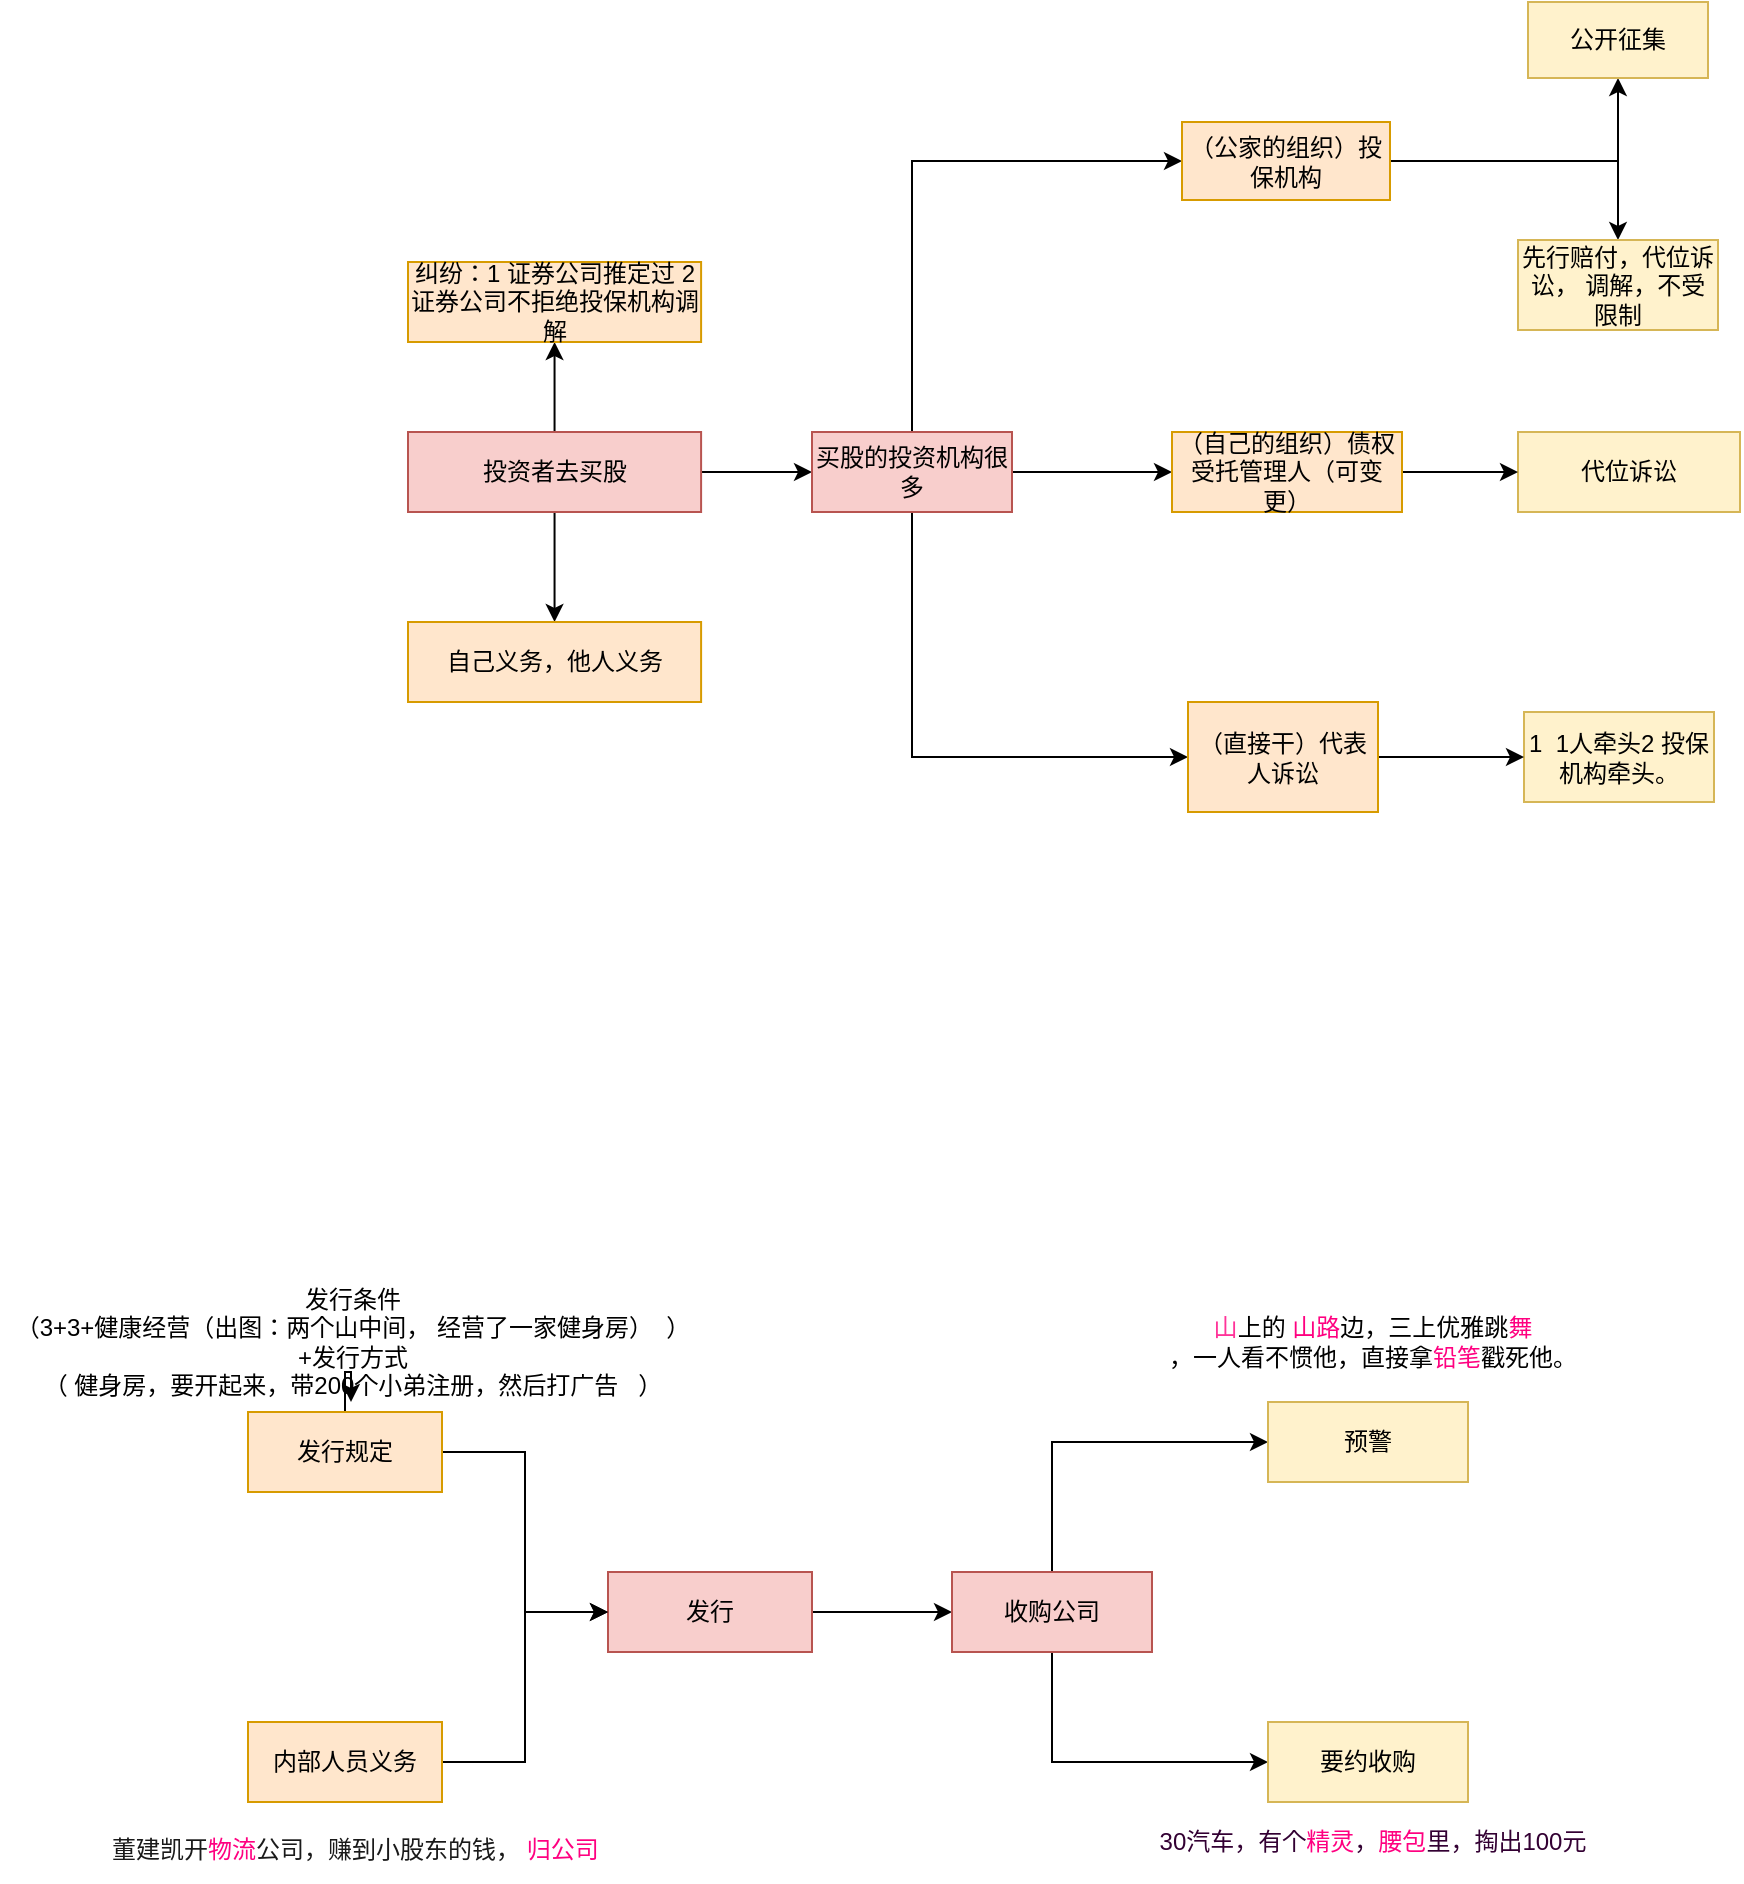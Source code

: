 <mxfile version="17.4.6" type="github">
  <diagram id="C5RBs43oDa-KdzZeNtuy" name="Page-1">
    <mxGraphModel dx="2544" dy="1974" grid="1" gridSize="10" guides="1" tooltips="1" connect="1" arrows="1" fold="1" page="1" pageScale="1" pageWidth="827" pageHeight="1169" math="0" shadow="0">
      <root>
        <mxCell id="WIyWlLk6GJQsqaUBKTNV-0" />
        <mxCell id="WIyWlLk6GJQsqaUBKTNV-1" parent="WIyWlLk6GJQsqaUBKTNV-0" />
        <mxCell id="gxBk6NtYpcpW8_uY6UVW-4" value="" style="edgeStyle=orthogonalEdgeStyle;rounded=0;orthogonalLoop=1;jettySize=auto;html=1;" edge="1" parent="WIyWlLk6GJQsqaUBKTNV-1" source="gxBk6NtYpcpW8_uY6UVW-0" target="gxBk6NtYpcpW8_uY6UVW-3">
          <mxGeometry relative="1" as="geometry" />
        </mxCell>
        <mxCell id="gxBk6NtYpcpW8_uY6UVW-6" value="" style="edgeStyle=orthogonalEdgeStyle;rounded=0;orthogonalLoop=1;jettySize=auto;html=1;" edge="1" parent="WIyWlLk6GJQsqaUBKTNV-1" source="gxBk6NtYpcpW8_uY6UVW-0" target="gxBk6NtYpcpW8_uY6UVW-5">
          <mxGeometry relative="1" as="geometry" />
        </mxCell>
        <mxCell id="gxBk6NtYpcpW8_uY6UVW-46" style="edgeStyle=orthogonalEdgeStyle;rounded=0;orthogonalLoop=1;jettySize=auto;html=1;exitX=1;exitY=0.5;exitDx=0;exitDy=0;entryX=0;entryY=0.5;entryDx=0;entryDy=0;" edge="1" parent="WIyWlLk6GJQsqaUBKTNV-1" source="gxBk6NtYpcpW8_uY6UVW-0" target="gxBk6NtYpcpW8_uY6UVW-16">
          <mxGeometry relative="1" as="geometry" />
        </mxCell>
        <mxCell id="gxBk6NtYpcpW8_uY6UVW-0" value="投资者去买股" style="rounded=0;whiteSpace=wrap;html=1;fillColor=#f8cecc;strokeColor=#b85450;" vertex="1" parent="WIyWlLk6GJQsqaUBKTNV-1">
          <mxGeometry x="-800" y="-545" width="146.549" height="40" as="geometry" />
        </mxCell>
        <mxCell id="gxBk6NtYpcpW8_uY6UVW-3" value="自己义务，他人义务" style="rounded=0;whiteSpace=wrap;html=1;fillColor=#ffe6cc;strokeColor=#d79b00;" vertex="1" parent="WIyWlLk6GJQsqaUBKTNV-1">
          <mxGeometry x="-800" y="-450" width="146.549" height="40" as="geometry" />
        </mxCell>
        <mxCell id="gxBk6NtYpcpW8_uY6UVW-5" value="纠纷：1 证券公司推定过 2 证券公司不拒绝投保机构调解" style="rounded=0;whiteSpace=wrap;html=1;fillColor=#ffe6cc;strokeColor=#d79b00;" vertex="1" parent="WIyWlLk6GJQsqaUBKTNV-1">
          <mxGeometry x="-800" y="-630" width="146.549" height="40" as="geometry" />
        </mxCell>
        <mxCell id="gxBk6NtYpcpW8_uY6UVW-24" value="" style="edgeStyle=orthogonalEdgeStyle;rounded=0;orthogonalLoop=1;jettySize=auto;html=1;exitX=1;exitY=0.5;exitDx=0;exitDy=0;" edge="1" source="gxBk6NtYpcpW8_uY6UVW-17" target="gxBk6NtYpcpW8_uY6UVW-27" parent="WIyWlLk6GJQsqaUBKTNV-1">
          <mxGeometry relative="1" as="geometry">
            <mxPoint x="-270" y="-710" as="sourcePoint" />
          </mxGeometry>
        </mxCell>
        <mxCell id="gxBk6NtYpcpW8_uY6UVW-25" value="" style="edgeStyle=orthogonalEdgeStyle;rounded=0;orthogonalLoop=1;jettySize=auto;html=1;exitX=1;exitY=0.5;exitDx=0;exitDy=0;" edge="1" source="gxBk6NtYpcpW8_uY6UVW-17" target="gxBk6NtYpcpW8_uY6UVW-28" parent="WIyWlLk6GJQsqaUBKTNV-1">
          <mxGeometry relative="1" as="geometry">
            <mxPoint x="-240" y="-705" as="sourcePoint" />
          </mxGeometry>
        </mxCell>
        <mxCell id="gxBk6NtYpcpW8_uY6UVW-27" value="公开征集" style="whiteSpace=wrap;html=1;fillColor=#fff2cc;strokeColor=#d6b656;" vertex="1" parent="WIyWlLk6GJQsqaUBKTNV-1">
          <mxGeometry x="-240" y="-760" width="90" height="38" as="geometry" />
        </mxCell>
        <mxCell id="gxBk6NtYpcpW8_uY6UVW-28" value="先行赔付，代位诉讼， 调解，不受限制" style="whiteSpace=wrap;html=1;fillColor=#fff2cc;strokeColor=#d6b656;" vertex="1" parent="WIyWlLk6GJQsqaUBKTNV-1">
          <mxGeometry x="-245" y="-641" width="100" height="45" as="geometry" />
        </mxCell>
        <mxCell id="gxBk6NtYpcpW8_uY6UVW-32" style="edgeStyle=orthogonalEdgeStyle;rounded=0;orthogonalLoop=1;jettySize=auto;html=1;exitX=0.5;exitY=1;exitDx=0;exitDy=0;" edge="1" parent="WIyWlLk6GJQsqaUBKTNV-1" source="gxBk6NtYpcpW8_uY6UVW-27" target="gxBk6NtYpcpW8_uY6UVW-27">
          <mxGeometry relative="1" as="geometry" />
        </mxCell>
        <mxCell id="gxBk6NtYpcpW8_uY6UVW-33" value="代位诉讼" style="whiteSpace=wrap;html=1;fillColor=#fff2cc;strokeColor=#d6b656;" vertex="1" parent="WIyWlLk6GJQsqaUBKTNV-1">
          <mxGeometry x="-245" y="-545" width="111" height="40" as="geometry" />
        </mxCell>
        <mxCell id="gxBk6NtYpcpW8_uY6UVW-34" value="" style="edgeStyle=orthogonalEdgeStyle;rounded=0;orthogonalLoop=1;jettySize=auto;html=1;" edge="1" parent="WIyWlLk6GJQsqaUBKTNV-1" source="gxBk6NtYpcpW8_uY6UVW-18" target="gxBk6NtYpcpW8_uY6UVW-33">
          <mxGeometry relative="1" as="geometry" />
        </mxCell>
        <mxCell id="gxBk6NtYpcpW8_uY6UVW-48" value="1&amp;nbsp; 1人牵头2 投保机构牵头。" style="whiteSpace=wrap;html=1;fillColor=#fff2cc;strokeColor=#d6b656;" vertex="1" parent="WIyWlLk6GJQsqaUBKTNV-1">
          <mxGeometry x="-242" y="-405" width="95" height="45" as="geometry" />
        </mxCell>
        <mxCell id="gxBk6NtYpcpW8_uY6UVW-49" value="" style="edgeStyle=orthogonalEdgeStyle;rounded=0;orthogonalLoop=1;jettySize=auto;html=1;" edge="1" parent="WIyWlLk6GJQsqaUBKTNV-1" source="gxBk6NtYpcpW8_uY6UVW-35" target="gxBk6NtYpcpW8_uY6UVW-48">
          <mxGeometry relative="1" as="geometry" />
        </mxCell>
        <mxCell id="gxBk6NtYpcpW8_uY6UVW-38" style="edgeStyle=orthogonalEdgeStyle;rounded=0;orthogonalLoop=1;jettySize=auto;html=1;exitX=1;exitY=0.5;exitDx=0;exitDy=0;entryX=0;entryY=0.5;entryDx=0;entryDy=0;" edge="1" parent="WIyWlLk6GJQsqaUBKTNV-1" source="gxBk6NtYpcpW8_uY6UVW-16" target="gxBk6NtYpcpW8_uY6UVW-18">
          <mxGeometry relative="1" as="geometry" />
        </mxCell>
        <mxCell id="gxBk6NtYpcpW8_uY6UVW-44" style="edgeStyle=orthogonalEdgeStyle;rounded=0;orthogonalLoop=1;jettySize=auto;html=1;exitX=0.5;exitY=1;exitDx=0;exitDy=0;entryX=0;entryY=0.5;entryDx=0;entryDy=0;" edge="1" parent="WIyWlLk6GJQsqaUBKTNV-1" source="gxBk6NtYpcpW8_uY6UVW-16" target="gxBk6NtYpcpW8_uY6UVW-35">
          <mxGeometry relative="1" as="geometry" />
        </mxCell>
        <mxCell id="gxBk6NtYpcpW8_uY6UVW-45" style="edgeStyle=orthogonalEdgeStyle;rounded=0;orthogonalLoop=1;jettySize=auto;html=1;exitX=0.5;exitY=0;exitDx=0;exitDy=0;entryX=0;entryY=0.5;entryDx=0;entryDy=0;" edge="1" parent="WIyWlLk6GJQsqaUBKTNV-1" source="gxBk6NtYpcpW8_uY6UVW-16" target="gxBk6NtYpcpW8_uY6UVW-17">
          <mxGeometry relative="1" as="geometry" />
        </mxCell>
        <mxCell id="gxBk6NtYpcpW8_uY6UVW-16" value="买股的投资机构很多" style="whiteSpace=wrap;html=1;fillColor=#f8cecc;strokeColor=#b85450;" vertex="1" parent="WIyWlLk6GJQsqaUBKTNV-1">
          <mxGeometry x="-598" y="-545" width="100" height="40" as="geometry" />
        </mxCell>
        <mxCell id="gxBk6NtYpcpW8_uY6UVW-17" value="（公家的组织）投保机构" style="whiteSpace=wrap;html=1;fillColor=#ffe6cc;strokeColor=#d79b00;" vertex="1" parent="WIyWlLk6GJQsqaUBKTNV-1">
          <mxGeometry x="-413" y="-700" width="104" height="39" as="geometry" />
        </mxCell>
        <mxCell id="gxBk6NtYpcpW8_uY6UVW-35" value="（直接干）代表人诉讼" style="whiteSpace=wrap;html=1;fillColor=#ffe6cc;strokeColor=#d79b00;" vertex="1" parent="WIyWlLk6GJQsqaUBKTNV-1">
          <mxGeometry x="-410" y="-410" width="95" height="55" as="geometry" />
        </mxCell>
        <mxCell id="gxBk6NtYpcpW8_uY6UVW-18" value="（自己的组织）债权受托管理人（可变更）" style="whiteSpace=wrap;html=1;fillColor=#ffe6cc;strokeColor=#d79b00;" vertex="1" parent="WIyWlLk6GJQsqaUBKTNV-1">
          <mxGeometry x="-418" y="-545" width="115" height="40" as="geometry" />
        </mxCell>
        <mxCell id="gxBk6NtYpcpW8_uY6UVW-67" style="edgeStyle=orthogonalEdgeStyle;rounded=0;orthogonalLoop=1;jettySize=auto;html=1;exitX=1;exitY=0.5;exitDx=0;exitDy=0;entryX=0;entryY=0.5;entryDx=0;entryDy=0;" edge="1" parent="WIyWlLk6GJQsqaUBKTNV-1" source="gxBk6NtYpcpW8_uY6UVW-68" target="gxBk6NtYpcpW8_uY6UVW-71">
          <mxGeometry relative="1" as="geometry" />
        </mxCell>
        <mxCell id="gxBk6NtYpcpW8_uY6UVW-68" value="发行" style="rounded=0;whiteSpace=wrap;html=1;fillColor=#f8cecc;strokeColor=#b85450;" vertex="1" parent="WIyWlLk6GJQsqaUBKTNV-1">
          <mxGeometry x="-700" y="25" width="102" height="40" as="geometry" />
        </mxCell>
        <mxCell id="gxBk6NtYpcpW8_uY6UVW-78" style="edgeStyle=orthogonalEdgeStyle;rounded=0;orthogonalLoop=1;jettySize=auto;html=1;exitX=1;exitY=0.5;exitDx=0;exitDy=0;entryX=0;entryY=0.5;entryDx=0;entryDy=0;fontFamily=Helvetica;fontSize=12;fontColor=default;" edge="1" parent="WIyWlLk6GJQsqaUBKTNV-1" source="gxBk6NtYpcpW8_uY6UVW-69" target="gxBk6NtYpcpW8_uY6UVW-68">
          <mxGeometry relative="1" as="geometry" />
        </mxCell>
        <mxCell id="gxBk6NtYpcpW8_uY6UVW-88" value="" style="edgeStyle=orthogonalEdgeStyle;rounded=0;orthogonalLoop=1;jettySize=auto;html=1;fontFamily=Helvetica;fontSize=12;fontColor=default;" edge="1" parent="WIyWlLk6GJQsqaUBKTNV-1" source="gxBk6NtYpcpW8_uY6UVW-69" target="gxBk6NtYpcpW8_uY6UVW-84">
          <mxGeometry relative="1" as="geometry" />
        </mxCell>
        <mxCell id="gxBk6NtYpcpW8_uY6UVW-69" value="发行规定" style="rounded=0;whiteSpace=wrap;html=1;fillColor=#ffe6cc;strokeColor=#d79b00;" vertex="1" parent="WIyWlLk6GJQsqaUBKTNV-1">
          <mxGeometry x="-880" y="-55" width="97" height="40" as="geometry" />
        </mxCell>
        <mxCell id="gxBk6NtYpcpW8_uY6UVW-80" style="edgeStyle=orthogonalEdgeStyle;rounded=0;orthogonalLoop=1;jettySize=auto;html=1;exitX=1;exitY=0.5;exitDx=0;exitDy=0;entryX=0;entryY=0.5;entryDx=0;entryDy=0;fontFamily=Helvetica;fontSize=12;fontColor=default;" edge="1" parent="WIyWlLk6GJQsqaUBKTNV-1" source="gxBk6NtYpcpW8_uY6UVW-70" target="gxBk6NtYpcpW8_uY6UVW-68">
          <mxGeometry relative="1" as="geometry" />
        </mxCell>
        <mxCell id="gxBk6NtYpcpW8_uY6UVW-70" value="内部人员义务" style="rounded=0;whiteSpace=wrap;html=1;fillColor=#ffe6cc;strokeColor=#d79b00;" vertex="1" parent="WIyWlLk6GJQsqaUBKTNV-1">
          <mxGeometry x="-880" y="100" width="97" height="40" as="geometry" />
        </mxCell>
        <mxCell id="gxBk6NtYpcpW8_uY6UVW-82" style="edgeStyle=orthogonalEdgeStyle;rounded=0;orthogonalLoop=1;jettySize=auto;html=1;exitX=0.5;exitY=0;exitDx=0;exitDy=0;entryX=0;entryY=0.5;entryDx=0;entryDy=0;fontFamily=Helvetica;fontSize=12;fontColor=default;" edge="1" parent="WIyWlLk6GJQsqaUBKTNV-1" source="gxBk6NtYpcpW8_uY6UVW-71" target="gxBk6NtYpcpW8_uY6UVW-72">
          <mxGeometry relative="1" as="geometry" />
        </mxCell>
        <mxCell id="gxBk6NtYpcpW8_uY6UVW-83" style="edgeStyle=orthogonalEdgeStyle;rounded=0;orthogonalLoop=1;jettySize=auto;html=1;exitX=0.5;exitY=1;exitDx=0;exitDy=0;entryX=0;entryY=0.5;entryDx=0;entryDy=0;fontFamily=Helvetica;fontSize=12;fontColor=default;" edge="1" parent="WIyWlLk6GJQsqaUBKTNV-1" source="gxBk6NtYpcpW8_uY6UVW-71" target="gxBk6NtYpcpW8_uY6UVW-74">
          <mxGeometry relative="1" as="geometry" />
        </mxCell>
        <mxCell id="gxBk6NtYpcpW8_uY6UVW-71" value="收购公司" style="whiteSpace=wrap;html=1;fillColor=#f8cecc;strokeColor=#b85450;" vertex="1" parent="WIyWlLk6GJQsqaUBKTNV-1">
          <mxGeometry x="-528" y="25" width="100" height="40" as="geometry" />
        </mxCell>
        <mxCell id="gxBk6NtYpcpW8_uY6UVW-72" value="预警" style="whiteSpace=wrap;html=1;fillColor=#fff2cc;strokeColor=#d6b656;" vertex="1" parent="WIyWlLk6GJQsqaUBKTNV-1">
          <mxGeometry x="-370" y="-60" width="100" height="40" as="geometry" />
        </mxCell>
        <mxCell id="gxBk6NtYpcpW8_uY6UVW-74" value="要约收购" style="whiteSpace=wrap;html=1;fillColor=#fff2cc;strokeColor=#d6b656;" vertex="1" parent="WIyWlLk6GJQsqaUBKTNV-1">
          <mxGeometry x="-370" y="100" width="100" height="40" as="geometry" />
        </mxCell>
        <mxCell id="gxBk6NtYpcpW8_uY6UVW-84" value="发行条件&lt;br&gt;（3+3+健康经营（出图：两个山中间， 经营了一家健身房）&amp;nbsp; ）&lt;br&gt;+发行方式 &lt;br&gt;（ 健身房，要开起来，带200个小弟注册，然后打广告&amp;nbsp; &amp;nbsp;）" style="text;html=1;align=center;verticalAlign=middle;resizable=0;points=[];autosize=1;strokeColor=none;fillColor=none;fontSize=12;fontFamily=Helvetica;fontColor=default;" vertex="1" parent="WIyWlLk6GJQsqaUBKTNV-1">
          <mxGeometry x="-1003.45" y="-120" width="350" height="60" as="geometry" />
        </mxCell>
        <mxCell id="gxBk6NtYpcpW8_uY6UVW-89" value="&lt;font color=&quot;#ff3399&quot;&gt;山&lt;/font&gt;上的 &lt;font color=&quot;#ff0080&quot;&gt;山路&lt;/font&gt;边，三上优雅跳&lt;font color=&quot;#ff0080&quot;&gt;舞&lt;/font&gt;&lt;br&gt;，一人看不惯他，直接拿&lt;font color=&quot;#ff0080&quot;&gt;铅笔&lt;/font&gt;戳死他。" style="text;html=1;align=center;verticalAlign=middle;resizable=0;points=[];autosize=1;strokeColor=none;fillColor=none;fontSize=12;fontFamily=Helvetica;fontColor=default;" vertex="1" parent="WIyWlLk6GJQsqaUBKTNV-1">
          <mxGeometry x="-428" y="-105" width="220" height="30" as="geometry" />
        </mxCell>
        <mxCell id="gxBk6NtYpcpW8_uY6UVW-90" value="&lt;font color=&quot;#1a1a1a&quot;&gt;董建凯开&lt;/font&gt;物流&lt;font color=&quot;#1a1a1a&quot;&gt;公司，赚到小股东的钱， &lt;/font&gt;归公司" style="text;whiteSpace=wrap;html=1;fontSize=12;fontFamily=Helvetica;fontColor=#FF0080;" vertex="1" parent="WIyWlLk6GJQsqaUBKTNV-1">
          <mxGeometry x="-950" y="150" width="270" height="30" as="geometry" />
        </mxCell>
        <mxCell id="gxBk6NtYpcpW8_uY6UVW-91" value="&lt;font color=&quot;#330033&quot;&gt;30汽车，有个&lt;/font&gt;精灵&lt;font color=&quot;#330033&quot;&gt;，&lt;/font&gt;腰包&lt;font color=&quot;#330033&quot;&gt;里，掏出100元&lt;/font&gt;" style="text;html=1;align=center;verticalAlign=middle;resizable=0;points=[];autosize=1;strokeColor=none;fillColor=none;fontSize=12;fontFamily=Helvetica;fontColor=#FF0080;" vertex="1" parent="WIyWlLk6GJQsqaUBKTNV-1">
          <mxGeometry x="-433" y="150" width="230" height="20" as="geometry" />
        </mxCell>
      </root>
    </mxGraphModel>
  </diagram>
</mxfile>
